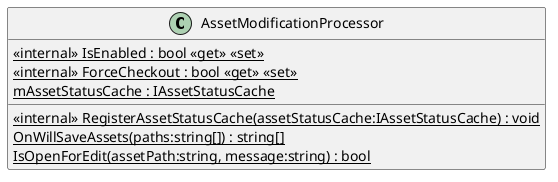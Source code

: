 @startuml
class AssetModificationProcessor {
    <<internal>> {static} IsEnabled : bool <<get>> <<set>>
    <<internal>> {static} ForceCheckout : bool <<get>> <<set>>
    <<internal>> {static} RegisterAssetStatusCache(assetStatusCache:IAssetStatusCache) : void
    {static} OnWillSaveAssets(paths:string[]) : string[]
    {static} IsOpenForEdit(assetPath:string, message:string) : bool
    {static} mAssetStatusCache : IAssetStatusCache
}
@enduml
